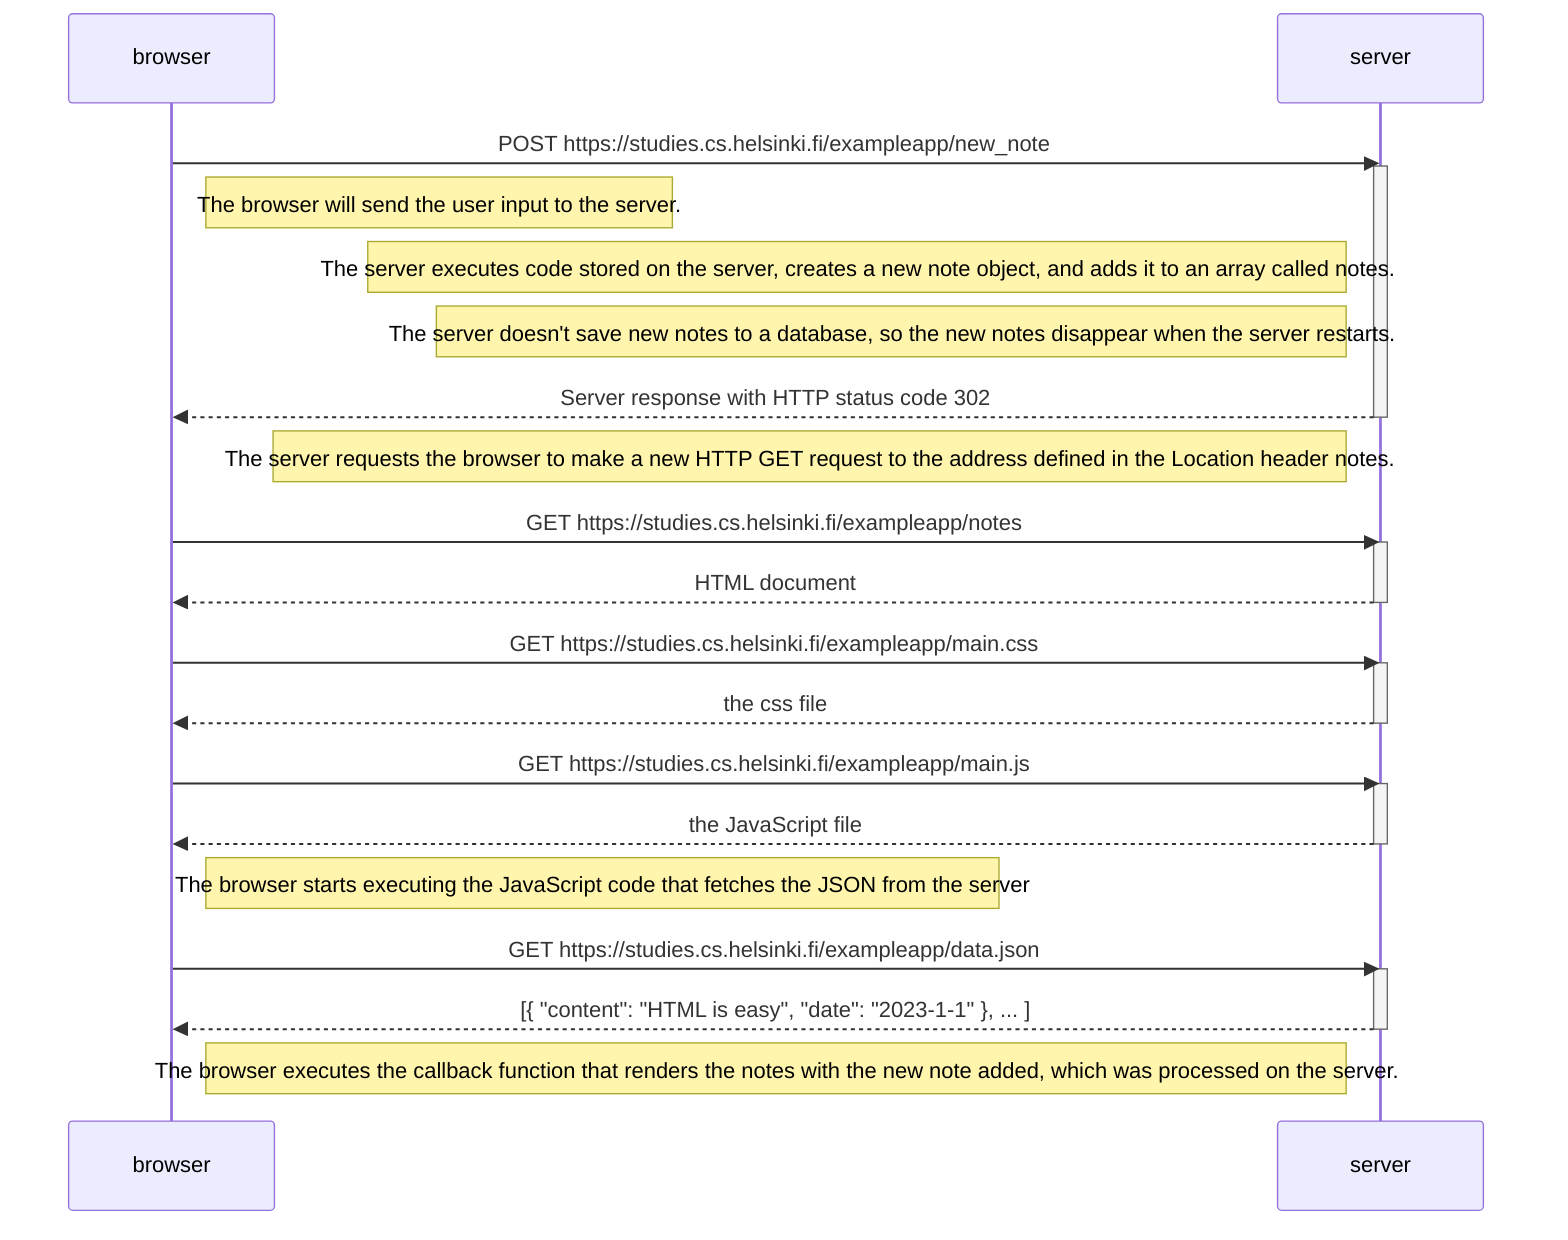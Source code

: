 sequenceDiagram
    participant browser
    participant server

    browser->>server: POST https://studies.cs.helsinki.fi/exampleapp/new_note
    activate server
    Note right of browser: The browser will send the user input to the server.
    Note left of server: The server executes code stored on the server, creates a new note object, and adds it to an array called notes.
    Note left of server: The server doesn't save new notes to a database, so the new notes disappear when the server restarts.
    server-->>browser: Server response with HTTP status code 302
    deactivate server
    Note left of server: The server requests the browser to make a new HTTP GET request to the address defined in the Location header notes.
   

    browser->>server: GET https://studies.cs.helsinki.fi/exampleapp/notes
    activate server
    server-->>browser: HTML document
    deactivate server

    browser->>server: GET https://studies.cs.helsinki.fi/exampleapp/main.css
    activate server
    server-->>browser: the css file
    deactivate server

    browser->>server: GET https://studies.cs.helsinki.fi/exampleapp/main.js
    activate server
    server-->>browser: the JavaScript file
    deactivate server

    Note right of browser: The browser starts executing the JavaScript code that fetches the JSON from the server

    browser->>server: GET https://studies.cs.helsinki.fi/exampleapp/data.json
    activate server
    server-->>browser: [{ "content": "HTML is easy", "date": "2023-1-1" }, ... ]
    deactivate server

    Note right of browser: The browser executes the callback function that renders the notes with the new note added, which was processed on the server.